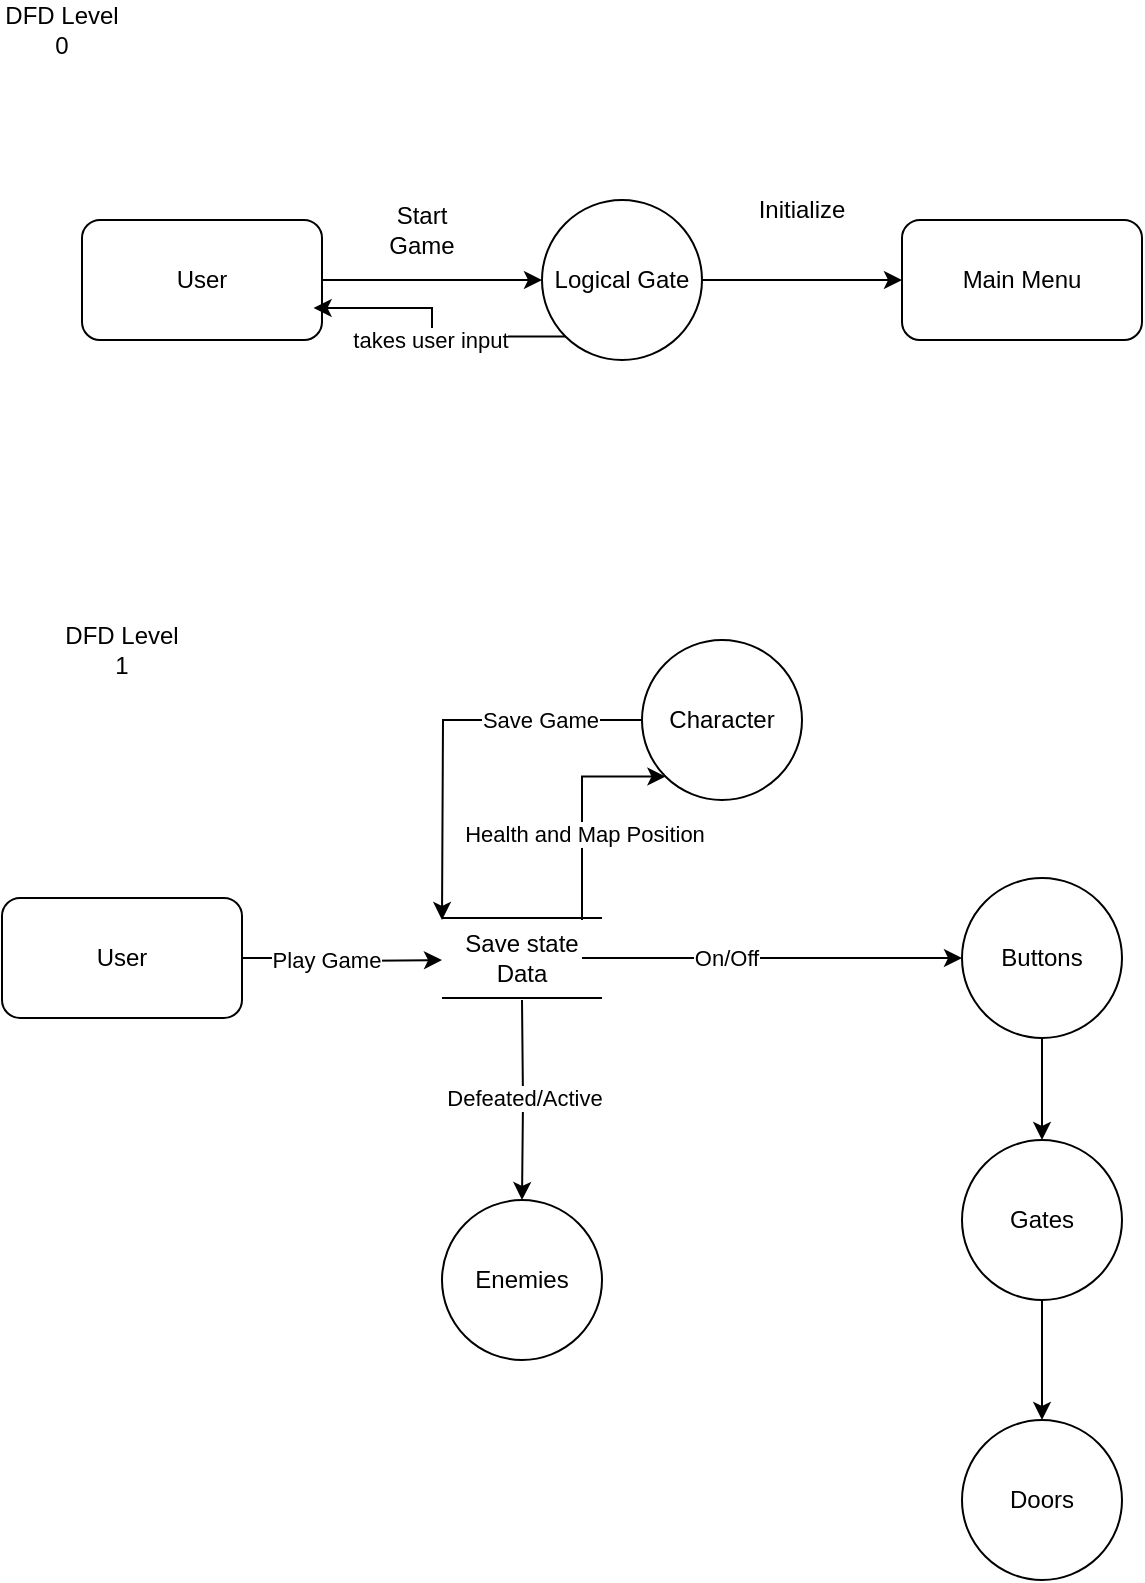 <mxfile version="24.7.17">
  <diagram name="Page-1" id="zFSA-vM6v2yHP-NJ1RIl">
    <mxGraphModel dx="913" dy="484" grid="1" gridSize="10" guides="1" tooltips="1" connect="1" arrows="1" fold="1" page="1" pageScale="1" pageWidth="850" pageHeight="1100" math="0" shadow="0">
      <root>
        <mxCell id="0" />
        <mxCell id="1" parent="0" />
        <mxCell id="cm0QUA97sO_7CGqtcgEQ-6" style="edgeStyle=orthogonalEdgeStyle;rounded=0;orthogonalLoop=1;jettySize=auto;html=1;" parent="1" source="cm0QUA97sO_7CGqtcgEQ-1" edge="1">
          <mxGeometry relative="1" as="geometry">
            <mxPoint x="350" y="230" as="targetPoint" />
          </mxGeometry>
        </mxCell>
        <mxCell id="cm0QUA97sO_7CGqtcgEQ-1" value="User" style="rounded=1;whiteSpace=wrap;html=1;" parent="1" vertex="1">
          <mxGeometry x="120" y="200" width="120" height="60" as="geometry" />
        </mxCell>
        <mxCell id="cm0QUA97sO_7CGqtcgEQ-8" style="edgeStyle=orthogonalEdgeStyle;rounded=0;orthogonalLoop=1;jettySize=auto;html=1;entryX=0;entryY=0.5;entryDx=0;entryDy=0;" parent="1" edge="1">
          <mxGeometry relative="1" as="geometry">
            <mxPoint x="420" y="230" as="sourcePoint" />
            <mxPoint x="530" y="230" as="targetPoint" />
          </mxGeometry>
        </mxCell>
        <mxCell id="cm0QUA97sO_7CGqtcgEQ-7" value="Start Game" style="text;html=1;align=center;verticalAlign=middle;whiteSpace=wrap;rounded=0;" parent="1" vertex="1">
          <mxGeometry x="260" y="190" width="60" height="30" as="geometry" />
        </mxCell>
        <mxCell id="cm0QUA97sO_7CGqtcgEQ-9" value="Initialize" style="text;html=1;align=center;verticalAlign=middle;whiteSpace=wrap;rounded=0;" parent="1" vertex="1">
          <mxGeometry x="450" y="180" width="60" height="30" as="geometry" />
        </mxCell>
        <mxCell id="cm0QUA97sO_7CGqtcgEQ-10" value="DFD Level 0" style="text;html=1;align=center;verticalAlign=middle;whiteSpace=wrap;rounded=0;" parent="1" vertex="1">
          <mxGeometry x="80" y="90" width="60" height="30" as="geometry" />
        </mxCell>
        <mxCell id="cm0QUA97sO_7CGqtcgEQ-11" value="DFD Level 1" style="text;html=1;align=center;verticalAlign=middle;whiteSpace=wrap;rounded=0;" parent="1" vertex="1">
          <mxGeometry x="110" y="400" width="60" height="30" as="geometry" />
        </mxCell>
        <mxCell id="cm0QUA97sO_7CGqtcgEQ-23" style="edgeStyle=orthogonalEdgeStyle;rounded=0;orthogonalLoop=1;jettySize=auto;html=1;" parent="1" source="cm0QUA97sO_7CGqtcgEQ-12" edge="1">
          <mxGeometry relative="1" as="geometry">
            <mxPoint x="300" y="570" as="targetPoint" />
          </mxGeometry>
        </mxCell>
        <mxCell id="cm0QUA97sO_7CGqtcgEQ-32" value="Play Game" style="edgeLabel;html=1;align=center;verticalAlign=middle;resizable=0;points=[];" parent="cm0QUA97sO_7CGqtcgEQ-23" connectable="0" vertex="1">
          <mxGeometry x="-0.177" y="-1" relative="1" as="geometry">
            <mxPoint as="offset" />
          </mxGeometry>
        </mxCell>
        <mxCell id="cm0QUA97sO_7CGqtcgEQ-12" value="User" style="rounded=1;whiteSpace=wrap;html=1;" parent="1" vertex="1">
          <mxGeometry x="80" y="539" width="120" height="60" as="geometry" />
        </mxCell>
        <mxCell id="cm0QUA97sO_7CGqtcgEQ-13" value="Enemies" style="ellipse;whiteSpace=wrap;html=1;aspect=fixed;" parent="1" vertex="1">
          <mxGeometry x="300" y="690" width="80" height="80" as="geometry" />
        </mxCell>
        <mxCell id="cm0QUA97sO_7CGqtcgEQ-14" value="Doors" style="ellipse;whiteSpace=wrap;html=1;aspect=fixed;" parent="1" vertex="1">
          <mxGeometry x="560" y="800" width="80" height="80" as="geometry" />
        </mxCell>
        <mxCell id="cm0QUA97sO_7CGqtcgEQ-28" style="edgeStyle=orthogonalEdgeStyle;rounded=0;orthogonalLoop=1;jettySize=auto;html=1;entryX=0.5;entryY=0;entryDx=0;entryDy=0;" parent="1" source="cm0QUA97sO_7CGqtcgEQ-15" target="cm0QUA97sO_7CGqtcgEQ-14" edge="1">
          <mxGeometry relative="1" as="geometry" />
        </mxCell>
        <mxCell id="cm0QUA97sO_7CGqtcgEQ-15" value="Gates" style="ellipse;whiteSpace=wrap;html=1;aspect=fixed;" parent="1" vertex="1">
          <mxGeometry x="560" y="660" width="80" height="80" as="geometry" />
        </mxCell>
        <mxCell id="cm0QUA97sO_7CGqtcgEQ-27" style="edgeStyle=orthogonalEdgeStyle;rounded=0;orthogonalLoop=1;jettySize=auto;html=1;entryX=0.5;entryY=0;entryDx=0;entryDy=0;" parent="1" source="cm0QUA97sO_7CGqtcgEQ-16" target="cm0QUA97sO_7CGqtcgEQ-15" edge="1">
          <mxGeometry relative="1" as="geometry" />
        </mxCell>
        <mxCell id="cm0QUA97sO_7CGqtcgEQ-16" value="Buttons" style="ellipse;whiteSpace=wrap;html=1;aspect=fixed;" parent="1" vertex="1">
          <mxGeometry x="560" y="529" width="80" height="80" as="geometry" />
        </mxCell>
        <mxCell id="cm0QUA97sO_7CGqtcgEQ-33" style="edgeStyle=orthogonalEdgeStyle;rounded=0;orthogonalLoop=1;jettySize=auto;html=1;" parent="1" source="cm0QUA97sO_7CGqtcgEQ-17" edge="1">
          <mxGeometry relative="1" as="geometry">
            <mxPoint x="300" y="550" as="targetPoint" />
          </mxGeometry>
        </mxCell>
        <mxCell id="cm0QUA97sO_7CGqtcgEQ-35" value="Save Game" style="edgeLabel;html=1;align=center;verticalAlign=middle;resizable=0;points=[];" parent="cm0QUA97sO_7CGqtcgEQ-33" connectable="0" vertex="1">
          <mxGeometry x="-0.489" relative="1" as="geometry">
            <mxPoint as="offset" />
          </mxGeometry>
        </mxCell>
        <mxCell id="cm0QUA97sO_7CGqtcgEQ-17" value="Character" style="ellipse;whiteSpace=wrap;html=1;aspect=fixed;" parent="1" vertex="1">
          <mxGeometry x="400" y="410" width="80" height="80" as="geometry" />
        </mxCell>
        <mxCell id="cm0QUA97sO_7CGqtcgEQ-19" value="" style="endArrow=none;html=1;rounded=0;" parent="1" edge="1">
          <mxGeometry width="50" height="50" relative="1" as="geometry">
            <mxPoint x="300" y="589" as="sourcePoint" />
            <mxPoint x="380" y="589" as="targetPoint" />
          </mxGeometry>
        </mxCell>
        <mxCell id="cm0QUA97sO_7CGqtcgEQ-20" value="" style="endArrow=none;html=1;rounded=0;" parent="1" edge="1">
          <mxGeometry width="50" height="50" relative="1" as="geometry">
            <mxPoint x="300" y="549" as="sourcePoint" />
            <mxPoint x="380" y="549" as="targetPoint" />
          </mxGeometry>
        </mxCell>
        <mxCell id="cm0QUA97sO_7CGqtcgEQ-24" style="edgeStyle=orthogonalEdgeStyle;rounded=0;orthogonalLoop=1;jettySize=auto;html=1;entryX=0;entryY=1;entryDx=0;entryDy=0;" parent="1" target="cm0QUA97sO_7CGqtcgEQ-17" edge="1">
          <mxGeometry relative="1" as="geometry">
            <mxPoint x="370" y="550" as="sourcePoint" />
            <Array as="points">
              <mxPoint x="370" y="478" />
            </Array>
          </mxGeometry>
        </mxCell>
        <mxCell id="cm0QUA97sO_7CGqtcgEQ-31" value="Health and Map Position" style="edgeLabel;html=1;align=center;verticalAlign=middle;resizable=0;points=[];" parent="cm0QUA97sO_7CGqtcgEQ-24" connectable="0" vertex="1">
          <mxGeometry x="-0.242" y="-1" relative="1" as="geometry">
            <mxPoint as="offset" />
          </mxGeometry>
        </mxCell>
        <mxCell id="cm0QUA97sO_7CGqtcgEQ-25" style="edgeStyle=orthogonalEdgeStyle;rounded=0;orthogonalLoop=1;jettySize=auto;html=1;entryX=0;entryY=0.5;entryDx=0;entryDy=0;" parent="1" source="cm0QUA97sO_7CGqtcgEQ-21" target="cm0QUA97sO_7CGqtcgEQ-16" edge="1">
          <mxGeometry relative="1" as="geometry" />
        </mxCell>
        <mxCell id="cm0QUA97sO_7CGqtcgEQ-30" value="On/Off" style="edgeLabel;html=1;align=center;verticalAlign=middle;resizable=0;points=[];" parent="cm0QUA97sO_7CGqtcgEQ-25" connectable="0" vertex="1">
          <mxGeometry x="-0.242" relative="1" as="geometry">
            <mxPoint as="offset" />
          </mxGeometry>
        </mxCell>
        <mxCell id="cm0QUA97sO_7CGqtcgEQ-26" style="edgeStyle=orthogonalEdgeStyle;rounded=0;orthogonalLoop=1;jettySize=auto;html=1;" parent="1" target="cm0QUA97sO_7CGqtcgEQ-13" edge="1">
          <mxGeometry relative="1" as="geometry">
            <mxPoint x="340" y="590" as="sourcePoint" />
          </mxGeometry>
        </mxCell>
        <mxCell id="cm0QUA97sO_7CGqtcgEQ-29" value="Defeated/Active" style="edgeLabel;html=1;align=center;verticalAlign=middle;resizable=0;points=[];" parent="cm0QUA97sO_7CGqtcgEQ-26" connectable="0" vertex="1">
          <mxGeometry x="-0.027" relative="1" as="geometry">
            <mxPoint as="offset" />
          </mxGeometry>
        </mxCell>
        <mxCell id="cm0QUA97sO_7CGqtcgEQ-21" value="Save state Data" style="text;html=1;align=center;verticalAlign=middle;whiteSpace=wrap;rounded=0;" parent="1" vertex="1">
          <mxGeometry x="310" y="559" width="60" height="20" as="geometry" />
        </mxCell>
        <mxCell id="Po_KRoRtBIOoXHby7MlL-1" value="Logical Gate" style="ellipse;whiteSpace=wrap;html=1;aspect=fixed;" vertex="1" parent="1">
          <mxGeometry x="350" y="190" width="80" height="80" as="geometry" />
        </mxCell>
        <mxCell id="Po_KRoRtBIOoXHby7MlL-2" value="Main Menu" style="rounded=1;whiteSpace=wrap;html=1;" vertex="1" parent="1">
          <mxGeometry x="530" y="200" width="120" height="60" as="geometry" />
        </mxCell>
        <mxCell id="Po_KRoRtBIOoXHby7MlL-3" style="edgeStyle=orthogonalEdgeStyle;rounded=0;orthogonalLoop=1;jettySize=auto;html=1;exitX=0;exitY=1;exitDx=0;exitDy=0;entryX=0.965;entryY=0.733;entryDx=0;entryDy=0;entryPerimeter=0;" edge="1" parent="1" source="Po_KRoRtBIOoXHby7MlL-1" target="cm0QUA97sO_7CGqtcgEQ-1">
          <mxGeometry relative="1" as="geometry" />
        </mxCell>
        <mxCell id="Po_KRoRtBIOoXHby7MlL-4" value="takes user input" style="edgeLabel;html=1;align=center;verticalAlign=middle;resizable=0;points=[];" vertex="1" connectable="0" parent="Po_KRoRtBIOoXHby7MlL-3">
          <mxGeometry x="0.185" y="1" relative="1" as="geometry">
            <mxPoint x="1" y="15" as="offset" />
          </mxGeometry>
        </mxCell>
      </root>
    </mxGraphModel>
  </diagram>
</mxfile>
